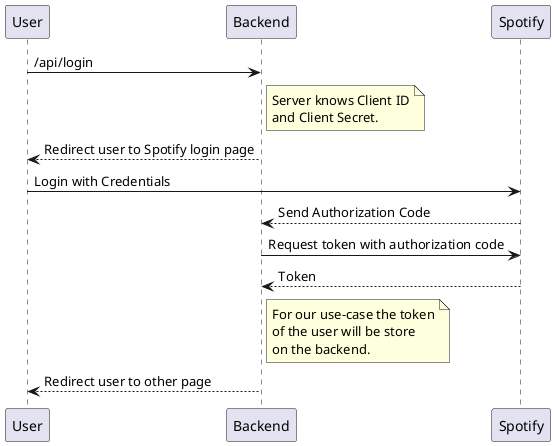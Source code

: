 @startuml

User -> Backend: /api/login

note right of Backend
	Server knows Client ID
	and Client Secret.
end note

Backend --> User: Redirect user to Spotify login page

User -> Spotify: Login with Credentials

Spotify --> Backend: Send Authorization Code

Backend -> Spotify: Request token with authorization code
Spotify --> Backend: Token

note right of Backend
	For our use-case the token
	of the user will be store
	on the backend.
end note

Backend --> User: Redirect user to other page

@enduml